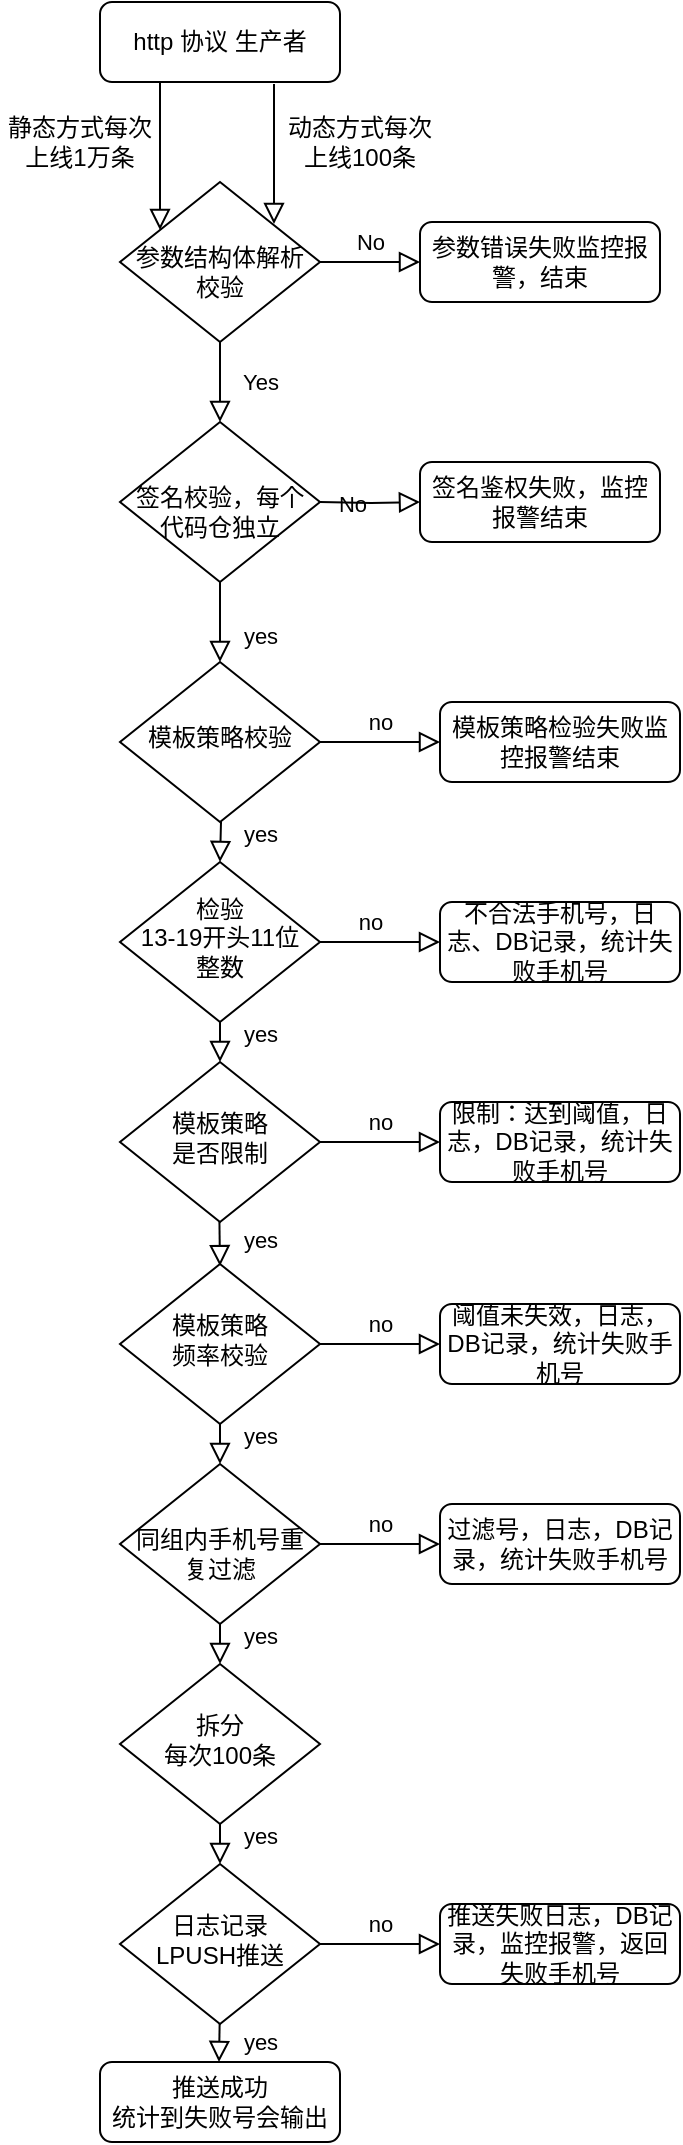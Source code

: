 <mxfile version="14.8.5" type="github">
  <diagram id="C5RBs43oDa-KdzZeNtuy" name="Page-1">
    <mxGraphModel dx="541" dy="287" grid="1" gridSize="10" guides="1" tooltips="1" connect="1" arrows="1" fold="1" page="1" pageScale="1" pageWidth="827" pageHeight="1169" math="0" shadow="0">
      <root>
        <mxCell id="WIyWlLk6GJQsqaUBKTNV-0" />
        <mxCell id="WIyWlLk6GJQsqaUBKTNV-1" parent="WIyWlLk6GJQsqaUBKTNV-0" />
        <mxCell id="WIyWlLk6GJQsqaUBKTNV-2" value="" style="rounded=0;html=1;jettySize=auto;orthogonalLoop=1;fontSize=11;endArrow=block;endFill=0;endSize=8;strokeWidth=1;shadow=0;labelBackgroundColor=none;edgeStyle=orthogonalEdgeStyle;" parent="WIyWlLk6GJQsqaUBKTNV-1" source="WIyWlLk6GJQsqaUBKTNV-3" target="WIyWlLk6GJQsqaUBKTNV-6" edge="1">
          <mxGeometry relative="1" as="geometry">
            <Array as="points">
              <mxPoint x="190" y="140" />
              <mxPoint x="190" y="140" />
            </Array>
          </mxGeometry>
        </mxCell>
        <mxCell id="WIyWlLk6GJQsqaUBKTNV-3" value="http 协议 生产者" style="rounded=1;whiteSpace=wrap;html=1;fontSize=12;glass=0;strokeWidth=1;shadow=0;" parent="WIyWlLk6GJQsqaUBKTNV-1" vertex="1">
          <mxGeometry x="160" y="80" width="120" height="40" as="geometry" />
        </mxCell>
        <mxCell id="WIyWlLk6GJQsqaUBKTNV-4" value="Yes" style="rounded=0;html=1;jettySize=auto;orthogonalLoop=1;fontSize=11;endArrow=block;endFill=0;endSize=8;strokeWidth=1;shadow=0;labelBackgroundColor=none;edgeStyle=orthogonalEdgeStyle;" parent="WIyWlLk6GJQsqaUBKTNV-1" source="WIyWlLk6GJQsqaUBKTNV-6" target="WIyWlLk6GJQsqaUBKTNV-10" edge="1">
          <mxGeometry y="20" relative="1" as="geometry">
            <mxPoint as="offset" />
          </mxGeometry>
        </mxCell>
        <mxCell id="WIyWlLk6GJQsqaUBKTNV-5" value="No" style="edgeStyle=orthogonalEdgeStyle;rounded=0;html=1;jettySize=auto;orthogonalLoop=1;fontSize=11;endArrow=block;endFill=0;endSize=8;strokeWidth=1;shadow=0;labelBackgroundColor=none;" parent="WIyWlLk6GJQsqaUBKTNV-1" source="WIyWlLk6GJQsqaUBKTNV-6" target="WIyWlLk6GJQsqaUBKTNV-7" edge="1">
          <mxGeometry y="10" relative="1" as="geometry">
            <mxPoint as="offset" />
          </mxGeometry>
        </mxCell>
        <mxCell id="WIyWlLk6GJQsqaUBKTNV-6" value="&lt;div&gt;&lt;br&gt;&lt;/div&gt;&lt;div&gt;参数结构体解析校验&lt;/div&gt;" style="rhombus;whiteSpace=wrap;html=1;shadow=0;fontFamily=Helvetica;fontSize=12;align=center;strokeWidth=1;spacing=6;spacingTop=-4;" parent="WIyWlLk6GJQsqaUBKTNV-1" vertex="1">
          <mxGeometry x="170" y="170" width="100" height="80" as="geometry" />
        </mxCell>
        <mxCell id="WIyWlLk6GJQsqaUBKTNV-7" value="参数错误失败监控报警，结束" style="rounded=1;whiteSpace=wrap;html=1;fontSize=12;glass=0;strokeWidth=1;shadow=0;" parent="WIyWlLk6GJQsqaUBKTNV-1" vertex="1">
          <mxGeometry x="320" y="190" width="120" height="40" as="geometry" />
        </mxCell>
        <mxCell id="WIyWlLk6GJQsqaUBKTNV-8" value="yes" style="rounded=0;html=1;jettySize=auto;orthogonalLoop=1;fontSize=11;endArrow=block;endFill=0;endSize=8;strokeWidth=1;shadow=0;labelBackgroundColor=none;edgeStyle=orthogonalEdgeStyle;entryX=0.5;entryY=0;entryDx=0;entryDy=0;" parent="WIyWlLk6GJQsqaUBKTNV-1" source="WIyWlLk6GJQsqaUBKTNV-10" target="dagRTqtgSXORIE9Vs6ua-40" edge="1">
          <mxGeometry x="0.333" y="20" relative="1" as="geometry">
            <mxPoint as="offset" />
            <mxPoint x="220" y="430" as="targetPoint" />
          </mxGeometry>
        </mxCell>
        <mxCell id="WIyWlLk6GJQsqaUBKTNV-9" value="no" style="edgeStyle=orthogonalEdgeStyle;rounded=0;html=1;jettySize=auto;orthogonalLoop=1;fontSize=11;endArrow=block;endFill=0;endSize=8;strokeWidth=1;shadow=0;labelBackgroundColor=none;exitX=1;exitY=0.5;exitDx=0;exitDy=0;" parent="WIyWlLk6GJQsqaUBKTNV-1" source="dagRTqtgSXORIE9Vs6ua-40" target="WIyWlLk6GJQsqaUBKTNV-12" edge="1">
          <mxGeometry y="10" relative="1" as="geometry">
            <mxPoint as="offset" />
            <mxPoint x="280" y="450" as="sourcePoint" />
          </mxGeometry>
        </mxCell>
        <mxCell id="WIyWlLk6GJQsqaUBKTNV-10" value="&lt;br&gt;&lt;div&gt;签名校验，每个代码仓独立&lt;/div&gt;" style="rhombus;whiteSpace=wrap;html=1;shadow=0;fontFamily=Helvetica;fontSize=12;align=center;strokeWidth=1;spacing=6;spacingTop=-4;" parent="WIyWlLk6GJQsqaUBKTNV-1" vertex="1">
          <mxGeometry x="170" y="290" width="100" height="80" as="geometry" />
        </mxCell>
        <mxCell id="WIyWlLk6GJQsqaUBKTNV-12" value="模板策略检验失败监控报警结束" style="rounded=1;whiteSpace=wrap;html=1;fontSize=12;glass=0;strokeWidth=1;shadow=0;" parent="WIyWlLk6GJQsqaUBKTNV-1" vertex="1">
          <mxGeometry x="330" y="430" width="120" height="40" as="geometry" />
        </mxCell>
        <mxCell id="dagRTqtgSXORIE9Vs6ua-0" value="" style="rounded=0;html=1;jettySize=auto;orthogonalLoop=1;fontSize=11;endArrow=block;endFill=0;endSize=8;strokeWidth=1;shadow=0;labelBackgroundColor=none;edgeStyle=orthogonalEdgeStyle;" edge="1" parent="WIyWlLk6GJQsqaUBKTNV-1">
          <mxGeometry relative="1" as="geometry">
            <mxPoint x="247" y="121" as="sourcePoint" />
            <mxPoint x="247" y="191" as="targetPoint" />
            <Array as="points">
              <mxPoint x="247" y="161" />
              <mxPoint x="247" y="161" />
            </Array>
          </mxGeometry>
        </mxCell>
        <mxCell id="dagRTqtgSXORIE9Vs6ua-3" value="&lt;div&gt;静态方式每次上线1万条&lt;/div&gt;" style="text;html=1;strokeColor=none;fillColor=none;align=center;verticalAlign=middle;whiteSpace=wrap;rounded=0;" vertex="1" parent="WIyWlLk6GJQsqaUBKTNV-1">
          <mxGeometry x="110" y="140" width="80" height="20" as="geometry" />
        </mxCell>
        <mxCell id="dagRTqtgSXORIE9Vs6ua-4" value="动态方式每次上线100条" style="text;html=1;strokeColor=none;fillColor=none;align=center;verticalAlign=middle;whiteSpace=wrap;rounded=0;" vertex="1" parent="WIyWlLk6GJQsqaUBKTNV-1">
          <mxGeometry x="250" y="140" width="80" height="20" as="geometry" />
        </mxCell>
        <mxCell id="dagRTqtgSXORIE9Vs6ua-9" value="No" style="edgeStyle=orthogonalEdgeStyle;rounded=0;html=1;jettySize=auto;orthogonalLoop=1;fontSize=11;endArrow=block;endFill=0;endSize=8;strokeWidth=1;shadow=0;labelBackgroundColor=none;" edge="1" target="dagRTqtgSXORIE9Vs6ua-10" parent="WIyWlLk6GJQsqaUBKTNV-1">
          <mxGeometry y="10" relative="1" as="geometry">
            <mxPoint as="offset" />
            <mxPoint x="270" y="330" as="sourcePoint" />
          </mxGeometry>
        </mxCell>
        <mxCell id="dagRTqtgSXORIE9Vs6ua-10" value="签名鉴权失败，监控报警结束" style="rounded=1;whiteSpace=wrap;html=1;fontSize=12;glass=0;strokeWidth=1;shadow=0;" vertex="1" parent="WIyWlLk6GJQsqaUBKTNV-1">
          <mxGeometry x="320" y="310" width="120" height="40" as="geometry" />
        </mxCell>
        <mxCell id="dagRTqtgSXORIE9Vs6ua-11" value="yes" style="rounded=0;html=1;jettySize=auto;orthogonalLoop=1;fontSize=11;endArrow=block;endFill=0;endSize=8;strokeWidth=1;shadow=0;labelBackgroundColor=none;edgeStyle=orthogonalEdgeStyle;" edge="1" parent="WIyWlLk6GJQsqaUBKTNV-1">
          <mxGeometry x="0.333" y="20" relative="1" as="geometry">
            <mxPoint as="offset" />
            <mxPoint x="220" y="470" as="sourcePoint" />
            <mxPoint x="220" y="510" as="targetPoint" />
          </mxGeometry>
        </mxCell>
        <mxCell id="dagRTqtgSXORIE9Vs6ua-12" value="no" style="edgeStyle=orthogonalEdgeStyle;rounded=0;html=1;jettySize=auto;orthogonalLoop=1;fontSize=11;endArrow=block;endFill=0;endSize=8;strokeWidth=1;shadow=0;labelBackgroundColor=none;" edge="1" target="dagRTqtgSXORIE9Vs6ua-14" parent="WIyWlLk6GJQsqaUBKTNV-1">
          <mxGeometry y="10" relative="1" as="geometry">
            <mxPoint as="offset" />
            <mxPoint x="280" y="550" as="sourcePoint" />
            <Array as="points">
              <mxPoint x="270" y="550" />
              <mxPoint x="270" y="550" />
            </Array>
          </mxGeometry>
        </mxCell>
        <mxCell id="dagRTqtgSXORIE9Vs6ua-14" value="不合法手机号，日志、DB记录，统计失败手机号" style="rounded=1;whiteSpace=wrap;html=1;fontSize=12;glass=0;strokeWidth=1;shadow=0;" vertex="1" parent="WIyWlLk6GJQsqaUBKTNV-1">
          <mxGeometry x="330" y="530" width="120" height="40" as="geometry" />
        </mxCell>
        <mxCell id="dagRTqtgSXORIE9Vs6ua-22" value="no" style="edgeStyle=orthogonalEdgeStyle;rounded=0;html=1;jettySize=auto;orthogonalLoop=1;fontSize=11;endArrow=block;endFill=0;endSize=8;strokeWidth=1;shadow=0;labelBackgroundColor=none;exitX=1;exitY=0.5;exitDx=0;exitDy=0;" edge="1" target="dagRTqtgSXORIE9Vs6ua-24" parent="WIyWlLk6GJQsqaUBKTNV-1" source="dagRTqtgSXORIE9Vs6ua-46">
          <mxGeometry y="10" relative="1" as="geometry">
            <mxPoint as="offset" />
            <mxPoint x="280" y="650" as="sourcePoint" />
          </mxGeometry>
        </mxCell>
        <mxCell id="dagRTqtgSXORIE9Vs6ua-24" value="限制：达到阈值，日志，DB记录，统计失败手机号" style="rounded=1;whiteSpace=wrap;html=1;fontSize=12;glass=0;strokeWidth=1;shadow=0;" vertex="1" parent="WIyWlLk6GJQsqaUBKTNV-1">
          <mxGeometry x="330" y="630" width="120" height="40" as="geometry" />
        </mxCell>
        <mxCell id="dagRTqtgSXORIE9Vs6ua-27" value="yes" style="rounded=0;html=1;jettySize=auto;orthogonalLoop=1;fontSize=11;endArrow=block;endFill=0;endSize=8;strokeWidth=1;shadow=0;labelBackgroundColor=none;edgeStyle=orthogonalEdgeStyle;entryX=0.5;entryY=0;entryDx=0;entryDy=0;" edge="1" parent="WIyWlLk6GJQsqaUBKTNV-1" target="dagRTqtgSXORIE9Vs6ua-46">
          <mxGeometry x="0.333" y="20" relative="1" as="geometry">
            <mxPoint as="offset" />
            <mxPoint x="219.5" y="570" as="sourcePoint" />
            <mxPoint x="219.5" y="630" as="targetPoint" />
          </mxGeometry>
        </mxCell>
        <mxCell id="dagRTqtgSXORIE9Vs6ua-28" value="no" style="edgeStyle=orthogonalEdgeStyle;rounded=0;html=1;jettySize=auto;orthogonalLoop=1;fontSize=11;endArrow=block;endFill=0;endSize=8;strokeWidth=1;shadow=0;labelBackgroundColor=none;exitX=1;exitY=0.5;exitDx=0;exitDy=0;" edge="1" target="dagRTqtgSXORIE9Vs6ua-30" parent="WIyWlLk6GJQsqaUBKTNV-1" source="dagRTqtgSXORIE9Vs6ua-47">
          <mxGeometry y="10" relative="1" as="geometry">
            <mxPoint as="offset" />
            <mxPoint x="280" y="751" as="sourcePoint" />
          </mxGeometry>
        </mxCell>
        <mxCell id="dagRTqtgSXORIE9Vs6ua-30" value="阈值未失效，日志，DB记录，统计失败手机号" style="rounded=1;whiteSpace=wrap;html=1;fontSize=12;glass=0;strokeWidth=1;shadow=0;" vertex="1" parent="WIyWlLk6GJQsqaUBKTNV-1">
          <mxGeometry x="330" y="731" width="120" height="40" as="geometry" />
        </mxCell>
        <mxCell id="dagRTqtgSXORIE9Vs6ua-31" value="yes" style="rounded=0;html=1;jettySize=auto;orthogonalLoop=1;fontSize=11;endArrow=block;endFill=0;endSize=8;strokeWidth=1;shadow=0;labelBackgroundColor=none;edgeStyle=orthogonalEdgeStyle;" edge="1" parent="WIyWlLk6GJQsqaUBKTNV-1">
          <mxGeometry x="0.333" y="20" relative="1" as="geometry">
            <mxPoint as="offset" />
            <mxPoint x="219.5" y="673" as="sourcePoint" />
            <mxPoint x="220" y="712" as="targetPoint" />
          </mxGeometry>
        </mxCell>
        <mxCell id="dagRTqtgSXORIE9Vs6ua-32" value="no" style="edgeStyle=orthogonalEdgeStyle;rounded=0;html=1;jettySize=auto;orthogonalLoop=1;fontSize=11;endArrow=block;endFill=0;endSize=8;strokeWidth=1;shadow=0;labelBackgroundColor=none;exitX=1;exitY=0.5;exitDx=0;exitDy=0;" edge="1" target="dagRTqtgSXORIE9Vs6ua-34" parent="WIyWlLk6GJQsqaUBKTNV-1" source="dagRTqtgSXORIE9Vs6ua-48">
          <mxGeometry y="10" relative="1" as="geometry">
            <mxPoint as="offset" />
            <mxPoint x="280" y="851" as="sourcePoint" />
          </mxGeometry>
        </mxCell>
        <mxCell id="dagRTqtgSXORIE9Vs6ua-34" value="过滤号，日志，DB记录，统计失败手机号" style="rounded=1;whiteSpace=wrap;html=1;fontSize=12;glass=0;strokeWidth=1;shadow=0;" vertex="1" parent="WIyWlLk6GJQsqaUBKTNV-1">
          <mxGeometry x="330" y="831" width="120" height="40" as="geometry" />
        </mxCell>
        <mxCell id="dagRTqtgSXORIE9Vs6ua-35" value="yes" style="rounded=0;html=1;jettySize=auto;orthogonalLoop=1;fontSize=11;endArrow=block;endFill=0;endSize=8;strokeWidth=1;shadow=0;labelBackgroundColor=none;edgeStyle=orthogonalEdgeStyle;entryX=0.5;entryY=0;entryDx=0;entryDy=0;" edge="1" parent="WIyWlLk6GJQsqaUBKTNV-1" target="dagRTqtgSXORIE9Vs6ua-48">
          <mxGeometry x="0.333" y="20" relative="1" as="geometry">
            <mxPoint as="offset" />
            <mxPoint x="219.5" y="771" as="sourcePoint" />
            <mxPoint x="219.5" y="831" as="targetPoint" />
          </mxGeometry>
        </mxCell>
        <mxCell id="dagRTqtgSXORIE9Vs6ua-39" value="yes" style="rounded=0;html=1;jettySize=auto;orthogonalLoop=1;fontSize=11;endArrow=block;endFill=0;endSize=8;strokeWidth=1;shadow=0;labelBackgroundColor=none;edgeStyle=orthogonalEdgeStyle;entryX=0.5;entryY=0;entryDx=0;entryDy=0;" edge="1" parent="WIyWlLk6GJQsqaUBKTNV-1" target="dagRTqtgSXORIE9Vs6ua-49">
          <mxGeometry x="0.333" y="20" relative="1" as="geometry">
            <mxPoint as="offset" />
            <mxPoint x="219.5" y="871" as="sourcePoint" />
            <mxPoint x="219.5" y="931" as="targetPoint" />
          </mxGeometry>
        </mxCell>
        <mxCell id="dagRTqtgSXORIE9Vs6ua-40" value="模板策略校验" style="rhombus;whiteSpace=wrap;html=1;shadow=0;fontFamily=Helvetica;fontSize=12;align=center;strokeWidth=1;spacing=6;spacingTop=-4;" vertex="1" parent="WIyWlLk6GJQsqaUBKTNV-1">
          <mxGeometry x="170" y="410" width="100" height="80" as="geometry" />
        </mxCell>
        <mxCell id="dagRTqtgSXORIE9Vs6ua-41" value="no" style="edgeStyle=orthogonalEdgeStyle;rounded=0;html=1;jettySize=auto;orthogonalLoop=1;fontSize=11;endArrow=block;endFill=0;endSize=8;strokeWidth=1;shadow=0;labelBackgroundColor=none;exitX=1;exitY=0.5;exitDx=0;exitDy=0;" edge="1" target="dagRTqtgSXORIE9Vs6ua-43" parent="WIyWlLk6GJQsqaUBKTNV-1" source="dagRTqtgSXORIE9Vs6ua-54">
          <mxGeometry y="10" relative="1" as="geometry">
            <mxPoint as="offset" />
            <mxPoint x="274" y="1051" as="sourcePoint" />
          </mxGeometry>
        </mxCell>
        <mxCell id="dagRTqtgSXORIE9Vs6ua-43" value="推送失败日志，DB记录，监控报警，返回失败手机号" style="rounded=1;whiteSpace=wrap;html=1;fontSize=12;glass=0;strokeWidth=1;shadow=0;" vertex="1" parent="WIyWlLk6GJQsqaUBKTNV-1">
          <mxGeometry x="330" y="1031" width="120" height="40" as="geometry" />
        </mxCell>
        <mxCell id="dagRTqtgSXORIE9Vs6ua-44" value="yes" style="rounded=0;html=1;jettySize=auto;orthogonalLoop=1;fontSize=11;endArrow=block;endFill=0;endSize=8;strokeWidth=1;shadow=0;labelBackgroundColor=none;edgeStyle=orthogonalEdgeStyle;entryX=0.5;entryY=0;entryDx=0;entryDy=0;" edge="1" parent="WIyWlLk6GJQsqaUBKTNV-1" target="dagRTqtgSXORIE9Vs6ua-54">
          <mxGeometry x="0.333" y="20" relative="1" as="geometry">
            <mxPoint as="offset" />
            <mxPoint x="219.5" y="971" as="sourcePoint" />
            <mxPoint x="219.5" y="1031" as="targetPoint" />
          </mxGeometry>
        </mxCell>
        <mxCell id="dagRTqtgSXORIE9Vs6ua-45" value="&lt;div&gt;检验&lt;/div&gt;&lt;div&gt;13-19开头11位整数&lt;br&gt;&lt;/div&gt;" style="rhombus;whiteSpace=wrap;html=1;shadow=0;fontFamily=Helvetica;fontSize=12;align=center;strokeWidth=1;spacing=6;spacingTop=-4;" vertex="1" parent="WIyWlLk6GJQsqaUBKTNV-1">
          <mxGeometry x="170" y="510" width="100" height="80" as="geometry" />
        </mxCell>
        <mxCell id="dagRTqtgSXORIE9Vs6ua-46" value="&lt;div&gt;模板策略&lt;/div&gt;&lt;div&gt;是否限制&lt;/div&gt;" style="rhombus;whiteSpace=wrap;html=1;shadow=0;fontFamily=Helvetica;fontSize=12;align=center;strokeWidth=1;spacing=6;spacingTop=-4;" vertex="1" parent="WIyWlLk6GJQsqaUBKTNV-1">
          <mxGeometry x="170" y="610" width="100" height="80" as="geometry" />
        </mxCell>
        <mxCell id="dagRTqtgSXORIE9Vs6ua-47" value="&lt;div&gt;模板策略&lt;/div&gt;&lt;div&gt;频率校验&lt;/div&gt;" style="rhombus;whiteSpace=wrap;html=1;shadow=0;fontFamily=Helvetica;fontSize=12;align=center;strokeWidth=1;spacing=6;spacingTop=-4;" vertex="1" parent="WIyWlLk6GJQsqaUBKTNV-1">
          <mxGeometry x="170" y="711" width="100" height="80" as="geometry" />
        </mxCell>
        <mxCell id="dagRTqtgSXORIE9Vs6ua-48" value="&lt;br&gt;&lt;div&gt;同组内手机号重复过滤&lt;/div&gt;" style="rhombus;whiteSpace=wrap;html=1;shadow=0;fontFamily=Helvetica;fontSize=12;align=center;strokeWidth=1;spacing=6;spacingTop=-4;" vertex="1" parent="WIyWlLk6GJQsqaUBKTNV-1">
          <mxGeometry x="170" y="811" width="100" height="80" as="geometry" />
        </mxCell>
        <mxCell id="dagRTqtgSXORIE9Vs6ua-49" value="&lt;div&gt;拆分&lt;/div&gt;&lt;div&gt;每次100条&lt;br&gt;&lt;/div&gt;" style="rhombus;whiteSpace=wrap;html=1;shadow=0;fontFamily=Helvetica;fontSize=12;align=center;strokeWidth=1;spacing=6;spacingTop=-4;" vertex="1" parent="WIyWlLk6GJQsqaUBKTNV-1">
          <mxGeometry x="170" y="911" width="100" height="80" as="geometry" />
        </mxCell>
        <mxCell id="dagRTqtgSXORIE9Vs6ua-51" value="&lt;div&gt;推送成功&lt;/div&gt;&lt;div&gt;统计到失败号会输出&lt;/div&gt;" style="rounded=1;whiteSpace=wrap;html=1;fontSize=12;glass=0;strokeWidth=1;shadow=0;" vertex="1" parent="WIyWlLk6GJQsqaUBKTNV-1">
          <mxGeometry x="160" y="1110" width="120" height="40" as="geometry" />
        </mxCell>
        <mxCell id="dagRTqtgSXORIE9Vs6ua-52" value="yes" style="rounded=0;html=1;jettySize=auto;orthogonalLoop=1;fontSize=11;endArrow=block;endFill=0;endSize=8;strokeWidth=1;shadow=0;labelBackgroundColor=none;edgeStyle=orthogonalEdgeStyle;" edge="1" parent="WIyWlLk6GJQsqaUBKTNV-1">
          <mxGeometry x="0.333" y="20" relative="1" as="geometry">
            <mxPoint as="offset" />
            <mxPoint x="220" y="1080" as="sourcePoint" />
            <mxPoint x="219.5" y="1110" as="targetPoint" />
          </mxGeometry>
        </mxCell>
        <mxCell id="dagRTqtgSXORIE9Vs6ua-54" value="&lt;div&gt;日志记录&lt;/div&gt;&lt;div&gt;LPUSH推送&lt;br&gt;&lt;/div&gt;" style="rhombus;whiteSpace=wrap;html=1;shadow=0;fontFamily=Helvetica;fontSize=12;align=center;strokeWidth=1;spacing=6;spacingTop=-4;" vertex="1" parent="WIyWlLk6GJQsqaUBKTNV-1">
          <mxGeometry x="170" y="1011" width="100" height="80" as="geometry" />
        </mxCell>
      </root>
    </mxGraphModel>
  </diagram>
</mxfile>
